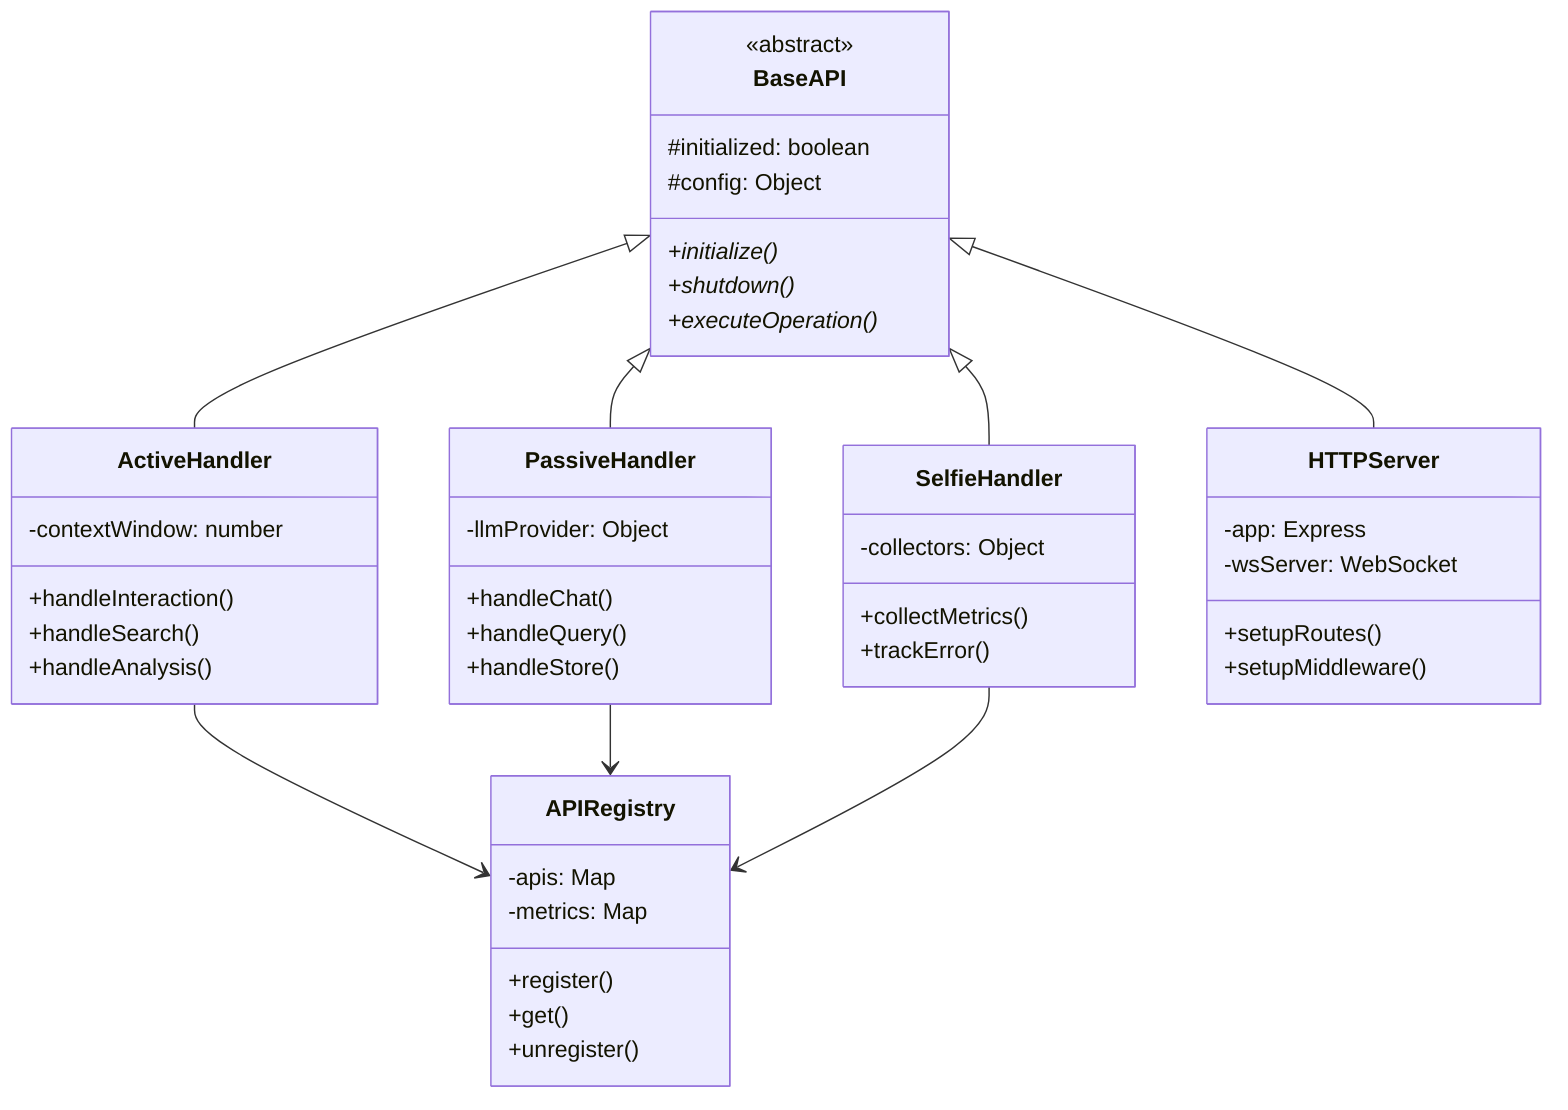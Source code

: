 classDiagram
    class BaseAPI {
        <<abstract>>
        #initialized: boolean
        #config: Object
        +initialize()*
        +shutdown()*
        +executeOperation()*
    }
    
    class APIRegistry {
        -apis: Map
        -metrics: Map
        +register()
        +get()
        +unregister()
    }

    class ActiveHandler {
        -contextWindow: number
        +handleInteraction()
        +handleSearch()
        +handleAnalysis()
    }

    class PassiveHandler {
        -llmProvider: Object
        +handleChat()
        +handleQuery()
        +handleStore()
    }

    class SelfieHandler {
        -collectors: Object
        +collectMetrics()
        +trackError()
    }

    class HTTPServer {
        -app: Express
        -wsServer: WebSocket
        +setupRoutes()
        +setupMiddleware()
    }

    BaseAPI <|-- ActiveHandler
    BaseAPI <|-- PassiveHandler
    BaseAPI <|-- SelfieHandler
    BaseAPI <|-- HTTPServer
    
    ActiveHandler --> APIRegistry
    PassiveHandler --> APIRegistry
    SelfieHandler --> APIRegistry